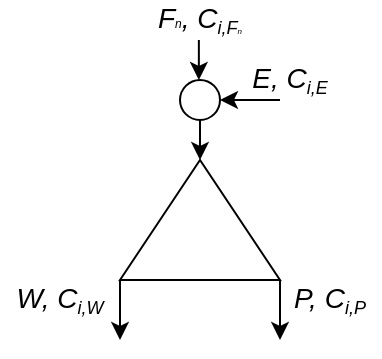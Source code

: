 <mxfile>
    <diagram id="voXNYClXei8BqZe0r_Rz" name="Page-1">
        <mxGraphModel dx="412" dy="276" grid="1" gridSize="10" guides="1" tooltips="1" connect="1" arrows="1" fold="1" page="1" pageScale="1" pageWidth="827" pageHeight="1169" math="0" shadow="0">
            <root>
                <mxCell id="0"/>
                <mxCell id="1" parent="0"/>
                <mxCell id="2" value="" style="endArrow=classic;html=1;" parent="1" edge="1">
                    <mxGeometry width="50" height="50" relative="1" as="geometry">
                        <mxPoint x="270" y="120" as="sourcePoint"/>
                        <mxPoint x="270" y="140" as="targetPoint"/>
                    </mxGeometry>
                </mxCell>
                <mxCell id="3" value="" style="endArrow=classic;html=1;" parent="1" edge="1">
                    <mxGeometry width="50" height="50" relative="1" as="geometry">
                        <mxPoint x="230" y="200" as="sourcePoint"/>
                        <mxPoint x="230" y="230" as="targetPoint"/>
                    </mxGeometry>
                </mxCell>
                <mxCell id="4" value="" style="triangle;whiteSpace=wrap;html=1;rotation=-90;" parent="1" vertex="1">
                    <mxGeometry x="240" y="130" width="60" height="80" as="geometry"/>
                </mxCell>
                <mxCell id="5" value="" style="endArrow=classic;html=1;entryX=0;entryY=1;entryDx=0;entryDy=0;" parent="1" edge="1">
                    <mxGeometry width="50" height="50" relative="1" as="geometry">
                        <mxPoint x="310" y="200" as="sourcePoint"/>
                        <mxPoint x="310" y="230" as="targetPoint"/>
                    </mxGeometry>
                </mxCell>
                <mxCell id="33" value="" style="ellipse;whiteSpace=wrap;html=1;aspect=fixed;" parent="1" vertex="1">
                    <mxGeometry x="260" y="100" width="20" height="20" as="geometry"/>
                </mxCell>
                <mxCell id="36" value="" style="endArrow=classic;html=1;entryX=1;entryY=0.5;entryDx=0;entryDy=0;" parent="1" target="33" edge="1">
                    <mxGeometry width="50" height="50" relative="1" as="geometry">
                        <mxPoint x="310" y="110" as="sourcePoint"/>
                        <mxPoint x="270" y="290" as="targetPoint"/>
                    </mxGeometry>
                </mxCell>
                <mxCell id="37" value="" style="endArrow=classic;html=1;" parent="1" edge="1">
                    <mxGeometry width="50" height="50" relative="1" as="geometry">
                        <mxPoint x="269.43" y="80" as="sourcePoint"/>
                        <mxPoint x="269.43" y="100" as="targetPoint"/>
                    </mxGeometry>
                </mxCell>
                <mxCell id="39" value="&lt;font&gt;&lt;i&gt;&lt;span style=&quot;font-size: 14px&quot;&gt;W, C&lt;/span&gt;&lt;sub&gt;&lt;font style=&quot;font-size: 9px&quot;&gt;i,W&lt;/font&gt;&lt;/sub&gt;&lt;/i&gt;&lt;/font&gt;" style="text;html=1;strokeColor=none;fillColor=none;align=center;verticalAlign=middle;whiteSpace=wrap;rounded=0;" vertex="1" parent="1">
                    <mxGeometry x="170" y="200" width="60" height="20" as="geometry"/>
                </mxCell>
                <mxCell id="40" value="&lt;font&gt;&lt;i&gt;&lt;span style=&quot;font-size: 14px&quot;&gt;P, C&lt;/span&gt;&lt;sub&gt;&lt;font style=&quot;font-size: 9px&quot;&gt;i,P&lt;/font&gt;&lt;/sub&gt;&lt;/i&gt;&lt;/font&gt;" style="text;html=1;strokeColor=none;fillColor=none;align=center;verticalAlign=middle;whiteSpace=wrap;rounded=0;" vertex="1" parent="1">
                    <mxGeometry x="310" y="200" width="50" height="20" as="geometry"/>
                </mxCell>
                <mxCell id="41" value="&lt;i&gt;&lt;span style=&quot;font-size: 14px&quot;&gt;F&lt;/span&gt;&lt;font style=&quot;font-size: 6px&quot;&gt;n&lt;/font&gt;&lt;span style=&quot;font-size: 14px&quot;&gt;, C&lt;/span&gt;&lt;sub&gt;&lt;font style=&quot;font-size: 9px&quot;&gt;i,F&lt;/font&gt;&lt;font size=&quot;1&quot;&gt;&lt;span style=&quot;font-size: 4px&quot;&gt;n&lt;/span&gt;&lt;/font&gt;&lt;/sub&gt;&lt;/i&gt;" style="text;html=1;strokeColor=none;fillColor=none;align=center;verticalAlign=middle;whiteSpace=wrap;rounded=0;" vertex="1" parent="1">
                    <mxGeometry x="245" y="60" width="50" height="20" as="geometry"/>
                </mxCell>
                <mxCell id="42" value="&lt;font&gt;&lt;i&gt;&lt;span style=&quot;font-size: 14px&quot;&gt;E, C&lt;/span&gt;&lt;sub&gt;&lt;font style=&quot;font-size: 9px&quot;&gt;i,E&lt;/font&gt;&lt;/sub&gt;&lt;/i&gt;&lt;/font&gt;" style="text;html=1;strokeColor=none;fillColor=none;align=center;verticalAlign=middle;whiteSpace=wrap;rounded=0;" vertex="1" parent="1">
                    <mxGeometry x="290" y="90" width="50" height="20" as="geometry"/>
                </mxCell>
            </root>
        </mxGraphModel>
    </diagram>
</mxfile>